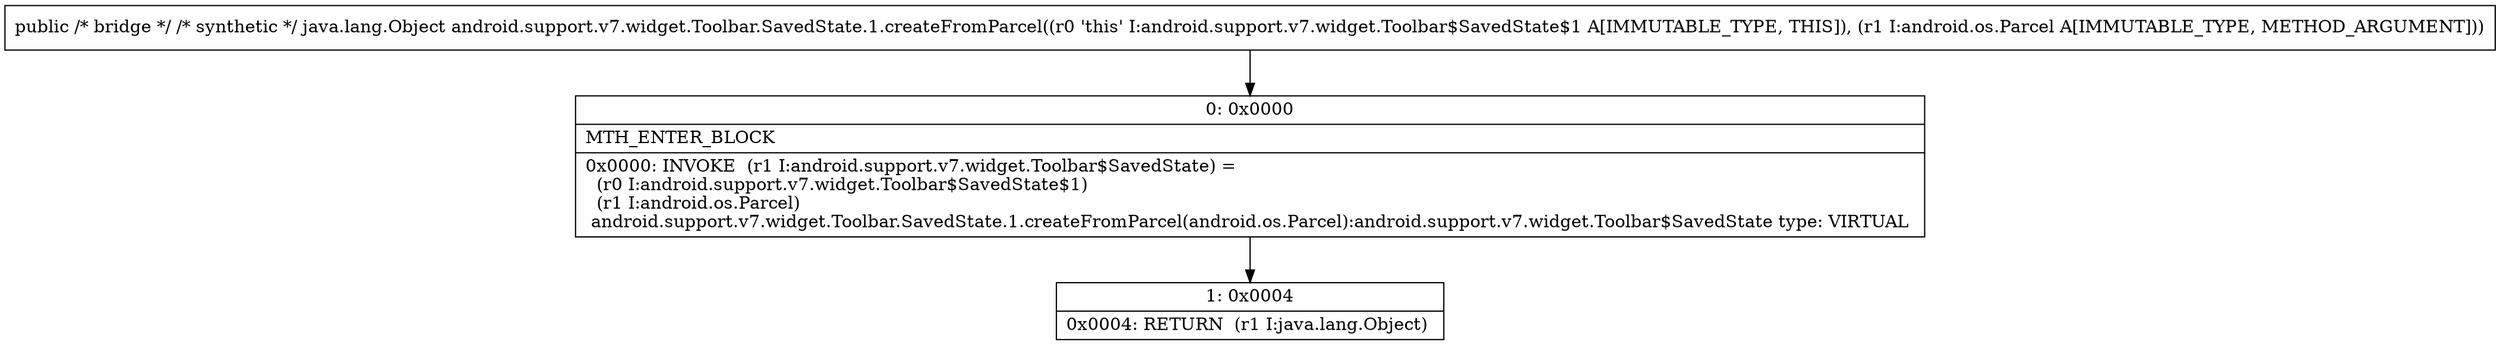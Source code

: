digraph "CFG forandroid.support.v7.widget.Toolbar.SavedState.1.createFromParcel(Landroid\/os\/Parcel;)Ljava\/lang\/Object;" {
Node_0 [shape=record,label="{0\:\ 0x0000|MTH_ENTER_BLOCK\l|0x0000: INVOKE  (r1 I:android.support.v7.widget.Toolbar$SavedState) = \l  (r0 I:android.support.v7.widget.Toolbar$SavedState$1)\l  (r1 I:android.os.Parcel)\l android.support.v7.widget.Toolbar.SavedState.1.createFromParcel(android.os.Parcel):android.support.v7.widget.Toolbar$SavedState type: VIRTUAL \l}"];
Node_1 [shape=record,label="{1\:\ 0x0004|0x0004: RETURN  (r1 I:java.lang.Object) \l}"];
MethodNode[shape=record,label="{public \/* bridge *\/ \/* synthetic *\/ java.lang.Object android.support.v7.widget.Toolbar.SavedState.1.createFromParcel((r0 'this' I:android.support.v7.widget.Toolbar$SavedState$1 A[IMMUTABLE_TYPE, THIS]), (r1 I:android.os.Parcel A[IMMUTABLE_TYPE, METHOD_ARGUMENT])) }"];
MethodNode -> Node_0;
Node_0 -> Node_1;
}

